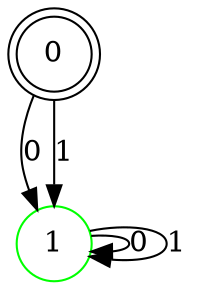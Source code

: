 digraph {
	node [color=black shape=doublecircle]
	0
	node [color=green shape=circle]
	1
	0 -> 1 [label=0]
	0 -> 1 [label=1]
	1 -> 1 [label=0]
	1 -> 1 [label=1]
}
